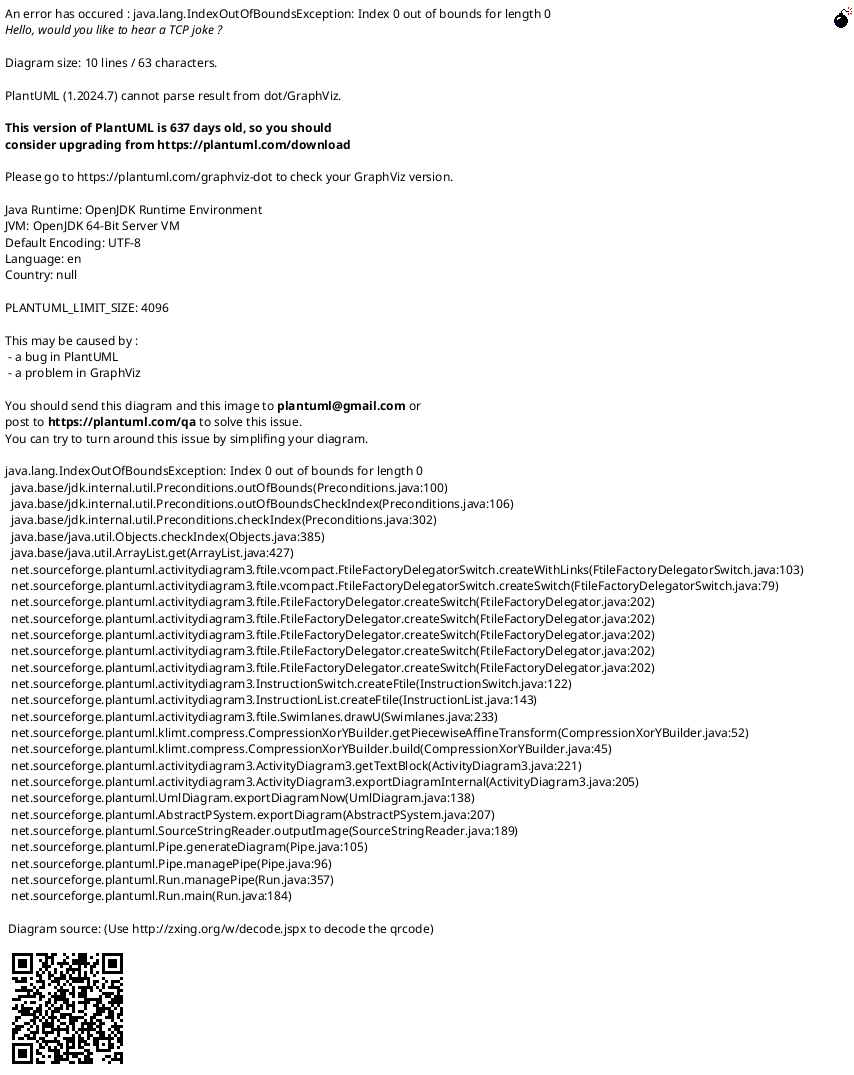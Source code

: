 @startuml
'https://plantuml.com/activity-diagram-beta

start
:发起支付;
:基础参数校验;
switch (订单类型?)

stop

@enduml
